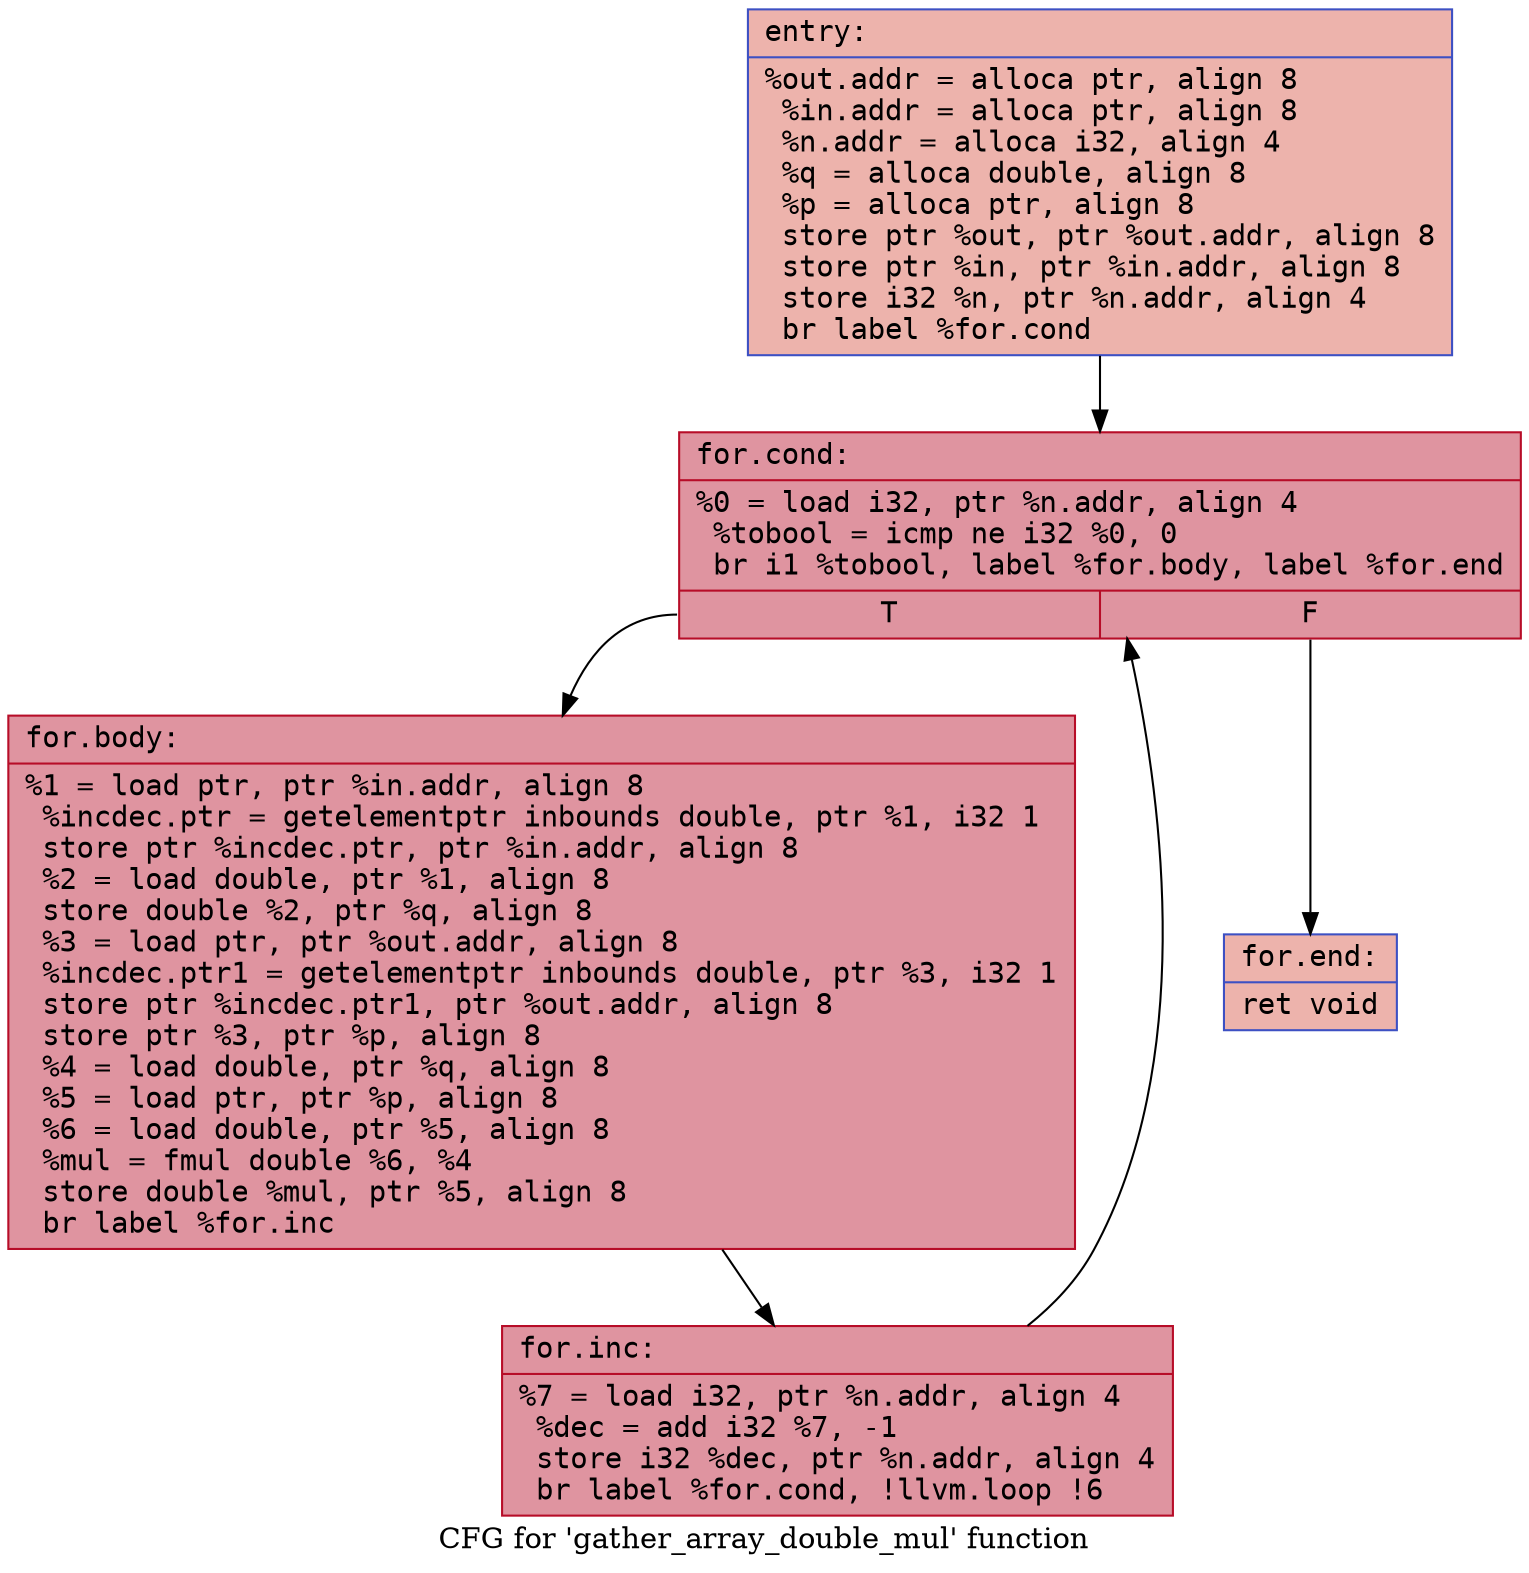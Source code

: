 digraph "CFG for 'gather_array_double_mul' function" {
	label="CFG for 'gather_array_double_mul' function";

	Node0x55e011c6a800 [shape=record,color="#3d50c3ff", style=filled, fillcolor="#d6524470" fontname="Courier",label="{entry:\l|  %out.addr = alloca ptr, align 8\l  %in.addr = alloca ptr, align 8\l  %n.addr = alloca i32, align 4\l  %q = alloca double, align 8\l  %p = alloca ptr, align 8\l  store ptr %out, ptr %out.addr, align 8\l  store ptr %in, ptr %in.addr, align 8\l  store i32 %n, ptr %n.addr, align 4\l  br label %for.cond\l}"];
	Node0x55e011c6a800 -> Node0x55e011c6acb0[tooltip="entry -> for.cond\nProbability 100.00%" ];
	Node0x55e011c6acb0 [shape=record,color="#b70d28ff", style=filled, fillcolor="#b70d2870" fontname="Courier",label="{for.cond:\l|  %0 = load i32, ptr %n.addr, align 4\l  %tobool = icmp ne i32 %0, 0\l  br i1 %tobool, label %for.body, label %for.end\l|{<s0>T|<s1>F}}"];
	Node0x55e011c6acb0:s0 -> Node0x55e011c6aea0[tooltip="for.cond -> for.body\nProbability 96.88%" ];
	Node0x55e011c6acb0:s1 -> Node0x55e011c6af20[tooltip="for.cond -> for.end\nProbability 3.12%" ];
	Node0x55e011c6aea0 [shape=record,color="#b70d28ff", style=filled, fillcolor="#b70d2870" fontname="Courier",label="{for.body:\l|  %1 = load ptr, ptr %in.addr, align 8\l  %incdec.ptr = getelementptr inbounds double, ptr %1, i32 1\l  store ptr %incdec.ptr, ptr %in.addr, align 8\l  %2 = load double, ptr %1, align 8\l  store double %2, ptr %q, align 8\l  %3 = load ptr, ptr %out.addr, align 8\l  %incdec.ptr1 = getelementptr inbounds double, ptr %3, i32 1\l  store ptr %incdec.ptr1, ptr %out.addr, align 8\l  store ptr %3, ptr %p, align 8\l  %4 = load double, ptr %q, align 8\l  %5 = load ptr, ptr %p, align 8\l  %6 = load double, ptr %5, align 8\l  %mul = fmul double %6, %4\l  store double %mul, ptr %5, align 8\l  br label %for.inc\l}"];
	Node0x55e011c6aea0 -> Node0x55e011c6ba50[tooltip="for.body -> for.inc\nProbability 100.00%" ];
	Node0x55e011c6ba50 [shape=record,color="#b70d28ff", style=filled, fillcolor="#b70d2870" fontname="Courier",label="{for.inc:\l|  %7 = load i32, ptr %n.addr, align 4\l  %dec = add i32 %7, -1\l  store i32 %dec, ptr %n.addr, align 4\l  br label %for.cond, !llvm.loop !6\l}"];
	Node0x55e011c6ba50 -> Node0x55e011c6acb0[tooltip="for.inc -> for.cond\nProbability 100.00%" ];
	Node0x55e011c6af20 [shape=record,color="#3d50c3ff", style=filled, fillcolor="#d6524470" fontname="Courier",label="{for.end:\l|  ret void\l}"];
}
